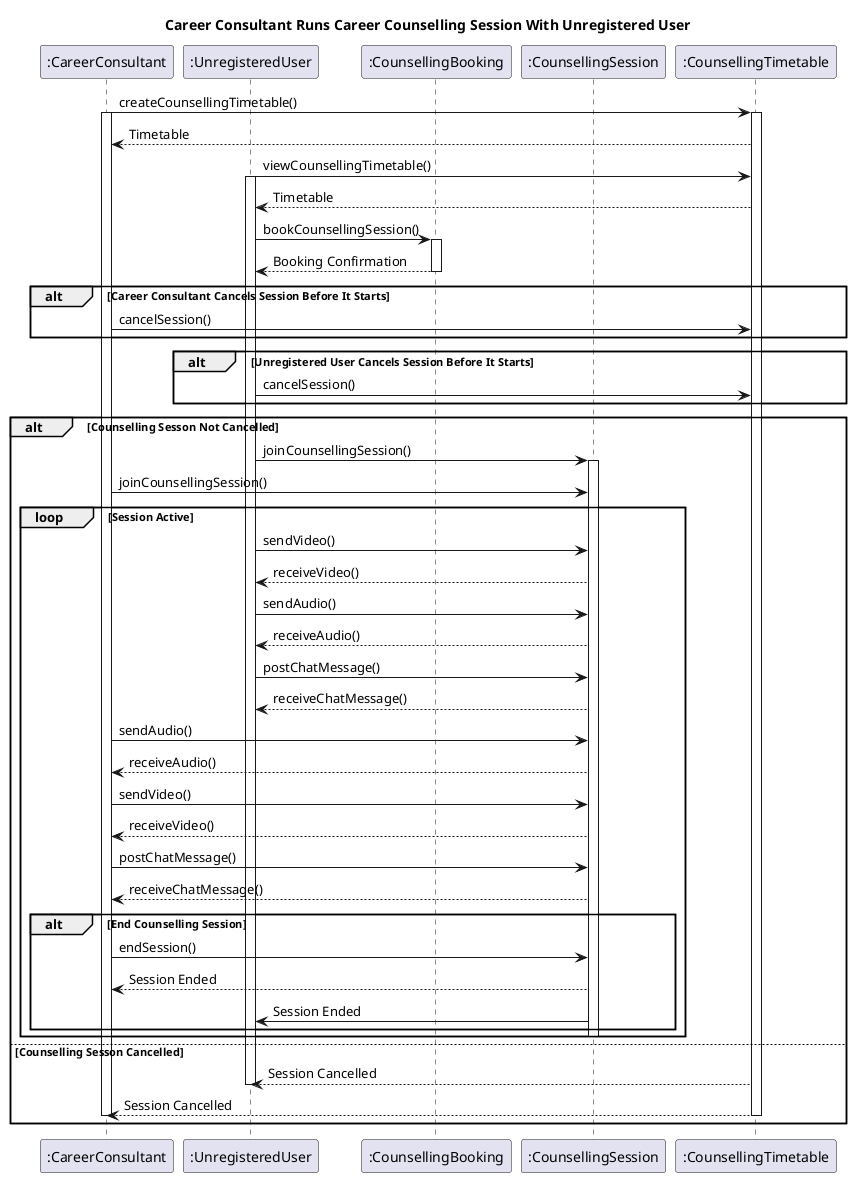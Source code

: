 
@startuml
title Career Consultant Runs Career Counselling Session With Unregistered User
participant ":CareerConsultant" as career
participant ":UnregisteredUser" as unregistered
' participant ":CounsellingTimetable" as timetable
participant ":CounsellingBooking" as counsellingBooking
participant ":CounsellingSession" as counsellingSession
participant ":CounsellingTimetable" as timetable

' career consultant creates counselling timetable
career -> timetable : createCounsellingTimetable()
activate career
activate timetable
timetable --> career : Timetable

' user views and books counselling timetable
unregistered -> timetable : viewCounsellingTimetable()
activate unregistered
timetable --> unregistered : Timetable

unregistered -> counsellingBooking : bookCounsellingSession()
activate counsellingBooking
counsellingBooking --> unregistered : Booking Confirmation
deactivate counsellingBooking

' cancel session before session starts
alt Career Consultant Cancels Session Before It Starts
    career -> timetable : cancelSession()
    ' timetable --> career : Message: Session Cancelled
end
alt Unregistered User Cancels Session Before It Starts
    unregistered -> timetable : cancelSession()
    ' timetable -> career : Message: Session Cancelled
end

' if counselling session not cancelled before session
alt Counselling Sesson Not Cancelled
    unregistered -> counsellingSession : joinCounsellingSession()
    activate counsellingSession
    career -> counsellingSession : joinCounsellingSession()
    ' career -> counsellingSession : Run Counselling Session

    loop Session Active
        unregistered -> counsellingSession : sendVideo()
        counsellingSession --> unregistered : receiveVideo()
        unregistered -> counsellingSession : sendAudio()
        counsellingSession --> unregistered : receiveAudio()
        unregistered -> counsellingSession : postChatMessage()
        counsellingSession --> unregistered : receiveChatMessage()

        career -> counsellingSession : sendAudio()
        counsellingSession --> career : receiveAudio()
        career -> counsellingSession : sendVideo()
        counsellingSession --> career : receiveVideo()
        career -> counsellingSession : postChatMessage()
        counsellingSession --> career : receiveChatMessage()

        alt End Counselling Session
            career -> counsellingSession : endSession()
            counsellingSession --> career : Session Ended
            counsellingSession -> unregistered : Session Ended
        end
        
        deactivate counsellingSession
    end

' counselling session cancelled before session
else Counselling Sesson Cancelled
    timetable --> unregistered : Session Cancelled
    deactivate unregistered
    timetable --> career : Session Cancelled
    deactivate timetable
    deactivate career

end

@enduml